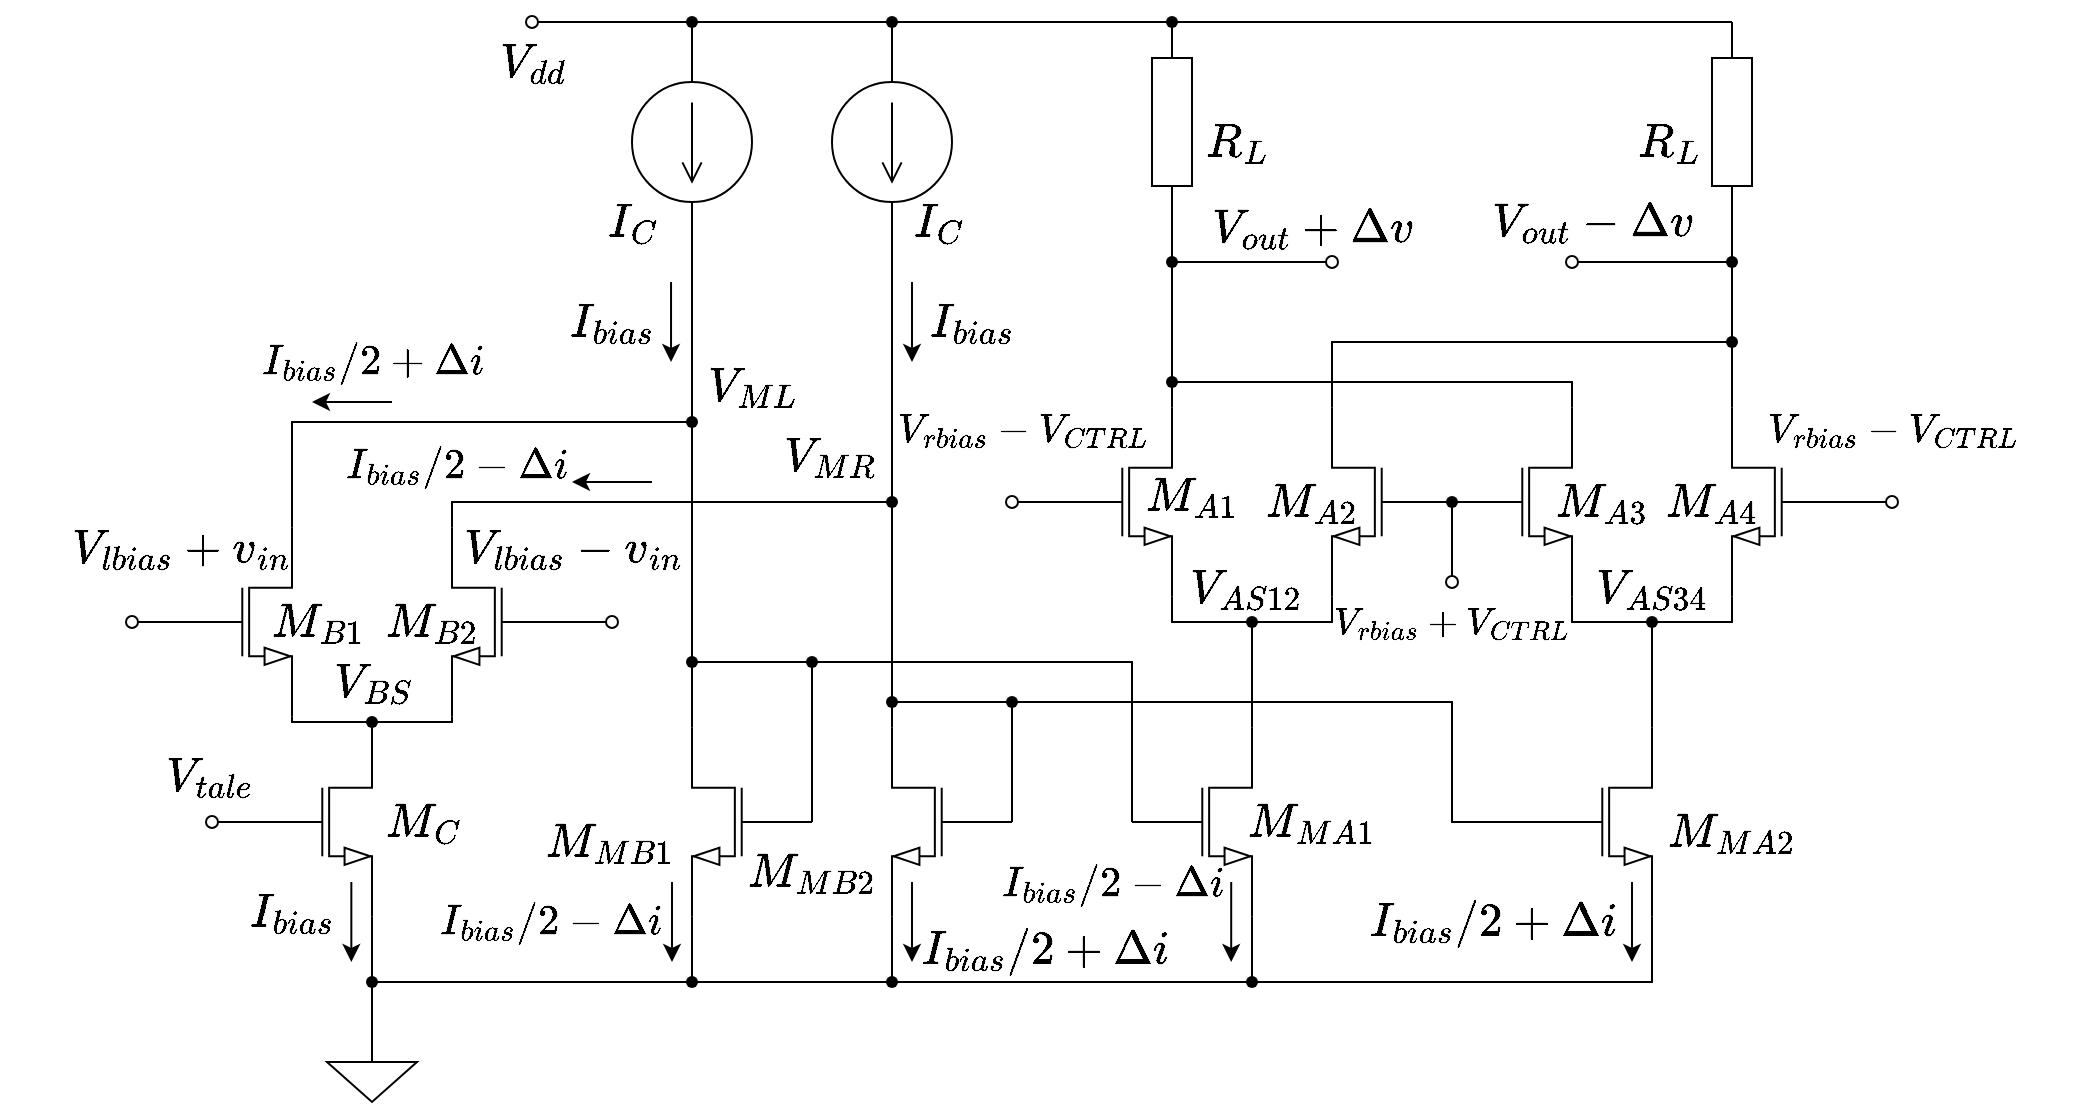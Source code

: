 <mxfile version="21.1.2" type="device">
  <diagram name="ページ1" id="mVm98HoABzWzxBuXfpn-">
    <mxGraphModel dx="1300" dy="276" grid="1" gridSize="10" guides="1" tooltips="1" connect="1" arrows="1" fold="1" page="1" pageScale="1" pageWidth="827" pageHeight="1169" math="1" shadow="0">
      <root>
        <mxCell id="0" />
        <mxCell id="1" parent="0" />
        <mxCell id="CXuXiEM2NnwDOHn-P2QW-20" style="edgeStyle=orthogonalEdgeStyle;shape=connector;rounded=0;orthogonalLoop=1;jettySize=auto;html=1;exitX=0;exitY=0.5;exitDx=0;exitDy=0;exitPerimeter=0;entryX=0.498;entryY=0.641;entryDx=0;entryDy=0;entryPerimeter=0;labelBackgroundColor=default;strokeColor=default;fontFamily=Helvetica;fontSize=11;fontColor=default;endArrow=none;endFill=0;" parent="1" source="CXuXiEM2NnwDOHn-P2QW-1" target="CXuXiEM2NnwDOHn-P2QW-17" edge="1">
          <mxGeometry relative="1" as="geometry" />
        </mxCell>
        <mxCell id="CXuXiEM2NnwDOHn-P2QW-111" style="edgeStyle=orthogonalEdgeStyle;shape=connector;rounded=0;orthogonalLoop=1;jettySize=auto;html=1;exitX=1;exitY=0.5;exitDx=0;exitDy=0;exitPerimeter=0;entryX=0.47;entryY=0.04;entryDx=0;entryDy=0;entryPerimeter=0;labelBackgroundColor=default;strokeColor=default;fontFamily=Helvetica;fontSize=11;fontColor=default;endArrow=none;endFill=0;" parent="1" source="CXuXiEM2NnwDOHn-P2QW-1" target="CXuXiEM2NnwDOHn-P2QW-30" edge="1">
          <mxGeometry relative="1" as="geometry" />
        </mxCell>
        <mxCell id="CXuXiEM2NnwDOHn-P2QW-1" value="" style="pointerEvents=1;verticalLabelPosition=bottom;shadow=0;dashed=0;align=center;html=1;verticalAlign=top;shape=mxgraph.electrical.signal_sources.source;aspect=fixed;points=[[0.5,0,0],[1,0.5,0],[0.5,1,0],[0,0.5,0]];elSignalType=dc1;direction=south;" parent="1" vertex="1">
          <mxGeometry x="290" y="190" width="60" height="60" as="geometry" />
        </mxCell>
        <mxCell id="CXuXiEM2NnwDOHn-P2QW-12" style="edgeStyle=orthogonalEdgeStyle;shape=connector;rounded=0;orthogonalLoop=1;jettySize=auto;html=1;exitX=1;exitY=1;exitDx=0;exitDy=0;exitPerimeter=0;entryX=0.5;entryY=0.357;entryDx=0;entryDy=0;entryPerimeter=0;labelBackgroundColor=default;strokeColor=default;fontFamily=Helvetica;fontSize=11;fontColor=default;endArrow=none;endFill=0;" parent="1" source="CXuXiEM2NnwDOHn-P2QW-2" target="CXuXiEM2NnwDOHn-P2QW-7" edge="1">
          <mxGeometry relative="1" as="geometry">
            <Array as="points">
              <mxPoint x="120" y="510" />
            </Array>
          </mxGeometry>
        </mxCell>
        <mxCell id="CXuXiEM2NnwDOHn-P2QW-36" style="edgeStyle=orthogonalEdgeStyle;shape=connector;rounded=0;orthogonalLoop=1;jettySize=auto;html=1;exitX=1;exitY=0;exitDx=0;exitDy=0;exitPerimeter=0;entryX=0.367;entryY=0.483;entryDx=0;entryDy=0;entryPerimeter=0;labelBackgroundColor=default;strokeColor=default;fontFamily=Helvetica;fontSize=11;fontColor=default;endArrow=none;endFill=0;" parent="1" source="CXuXiEM2NnwDOHn-P2QW-2" target="CXuXiEM2NnwDOHn-P2QW-30" edge="1">
          <mxGeometry relative="1" as="geometry">
            <Array as="points">
              <mxPoint x="120" y="360" />
            </Array>
          </mxGeometry>
        </mxCell>
        <mxCell id="CXuXiEM2NnwDOHn-P2QW-96" style="edgeStyle=orthogonalEdgeStyle;shape=connector;rounded=0;orthogonalLoop=1;jettySize=auto;html=1;exitX=0;exitY=0.5;exitDx=0;exitDy=0;exitPerimeter=0;entryX=1;entryY=0.5;entryDx=0;entryDy=0;labelBackgroundColor=default;strokeColor=default;fontFamily=Helvetica;fontSize=11;fontColor=default;endArrow=none;endFill=0;" parent="1" source="CXuXiEM2NnwDOHn-P2QW-2" target="CXuXiEM2NnwDOHn-P2QW-95" edge="1">
          <mxGeometry relative="1" as="geometry" />
        </mxCell>
        <mxCell id="CXuXiEM2NnwDOHn-P2QW-2" value="" style="verticalLabelPosition=bottom;shadow=0;dashed=0;align=center;html=1;verticalAlign=top;shape=mxgraph.electrical.transistors.nmos;pointerEvents=1;" parent="1" vertex="1">
          <mxGeometry x="60" y="410" width="60" height="100" as="geometry" />
        </mxCell>
        <mxCell id="CXuXiEM2NnwDOHn-P2QW-67" style="edgeStyle=orthogonalEdgeStyle;shape=connector;rounded=0;orthogonalLoop=1;jettySize=auto;html=1;exitX=0;exitY=0.5;exitDx=0;exitDy=0;exitPerimeter=0;labelBackgroundColor=default;strokeColor=default;fontFamily=Helvetica;fontSize=11;fontColor=default;endArrow=none;endFill=0;" parent="1" source="CXuXiEM2NnwDOHn-P2QW-3" target="CXuXiEM2NnwDOHn-P2QW-65" edge="1">
          <mxGeometry relative="1" as="geometry" />
        </mxCell>
        <mxCell id="CXuXiEM2NnwDOHn-P2QW-3" value="" style="pointerEvents=1;verticalLabelPosition=bottom;shadow=0;dashed=0;align=center;html=1;verticalAlign=top;shape=mxgraph.electrical.resistors.resistor_1;direction=south;" parent="1" vertex="1">
          <mxGeometry x="550" y="160" width="20" height="100" as="geometry" />
        </mxCell>
        <mxCell id="CXuXiEM2NnwDOHn-P2QW-10" style="edgeStyle=orthogonalEdgeStyle;shape=connector;rounded=0;orthogonalLoop=1;jettySize=auto;html=1;exitX=1;exitY=1;exitDx=0;exitDy=0;exitPerimeter=0;entryX=0.617;entryY=0.583;entryDx=0;entryDy=0;entryPerimeter=0;labelBackgroundColor=default;strokeColor=default;fontFamily=Helvetica;fontSize=11;fontColor=default;endArrow=none;endFill=0;" parent="1" source="CXuXiEM2NnwDOHn-P2QW-4" target="CXuXiEM2NnwDOHn-P2QW-7" edge="1">
          <mxGeometry relative="1" as="geometry">
            <Array as="points">
              <mxPoint x="200" y="510" />
            </Array>
          </mxGeometry>
        </mxCell>
        <mxCell id="CXuXiEM2NnwDOHn-P2QW-35" style="edgeStyle=orthogonalEdgeStyle;shape=connector;rounded=0;orthogonalLoop=1;jettySize=auto;html=1;exitX=1;exitY=0;exitDx=0;exitDy=0;exitPerimeter=0;labelBackgroundColor=default;strokeColor=default;fontFamily=Helvetica;fontSize=11;fontColor=default;endArrow=none;endFill=0;" parent="1" source="CXuXiEM2NnwDOHn-P2QW-4" target="CXuXiEM2NnwDOHn-P2QW-29" edge="1">
          <mxGeometry relative="1" as="geometry">
            <Array as="points">
              <mxPoint x="200" y="400" />
            </Array>
          </mxGeometry>
        </mxCell>
        <mxCell id="CXuXiEM2NnwDOHn-P2QW-98" style="edgeStyle=orthogonalEdgeStyle;shape=connector;rounded=0;orthogonalLoop=1;jettySize=auto;html=1;exitX=0;exitY=0.5;exitDx=0;exitDy=0;exitPerimeter=0;entryX=0;entryY=0.5;entryDx=0;entryDy=0;labelBackgroundColor=default;strokeColor=default;fontFamily=Helvetica;fontSize=11;fontColor=default;endArrow=none;endFill=0;" parent="1" source="CXuXiEM2NnwDOHn-P2QW-4" target="CXuXiEM2NnwDOHn-P2QW-97" edge="1">
          <mxGeometry relative="1" as="geometry" />
        </mxCell>
        <mxCell id="CXuXiEM2NnwDOHn-P2QW-4" value="" style="verticalLabelPosition=bottom;shadow=0;dashed=0;align=center;html=1;verticalAlign=top;shape=mxgraph.electrical.transistors.nmos;pointerEvents=1;flipH=1;" parent="1" vertex="1">
          <mxGeometry x="200" y="410" width="60" height="100" as="geometry" />
        </mxCell>
        <mxCell id="CXuXiEM2NnwDOHn-P2QW-9" style="edgeStyle=orthogonalEdgeStyle;shape=connector;rounded=0;orthogonalLoop=1;jettySize=auto;html=1;exitX=1;exitY=0;exitDx=0;exitDy=0;exitPerimeter=0;labelBackgroundColor=default;strokeColor=default;fontFamily=Helvetica;fontSize=11;fontColor=default;endArrow=none;endFill=0;" parent="1" source="CXuXiEM2NnwDOHn-P2QW-5" target="CXuXiEM2NnwDOHn-P2QW-7" edge="1">
          <mxGeometry relative="1" as="geometry" />
        </mxCell>
        <mxCell id="CXuXiEM2NnwDOHn-P2QW-93" style="edgeStyle=orthogonalEdgeStyle;shape=connector;rounded=0;orthogonalLoop=1;jettySize=auto;html=1;exitX=1;exitY=1;exitDx=0;exitDy=0;exitPerimeter=0;entryX=0.517;entryY=0.398;entryDx=0;entryDy=0;entryPerimeter=0;labelBackgroundColor=default;strokeColor=default;fontFamily=Helvetica;fontSize=11;fontColor=default;endArrow=none;endFill=0;" parent="1" source="CXuXiEM2NnwDOHn-P2QW-5" target="CXuXiEM2NnwDOHn-P2QW-81" edge="1">
          <mxGeometry relative="1" as="geometry" />
        </mxCell>
        <mxCell id="CXuXiEM2NnwDOHn-P2QW-100" style="edgeStyle=orthogonalEdgeStyle;shape=connector;rounded=0;orthogonalLoop=1;jettySize=auto;html=1;exitX=0;exitY=0.5;exitDx=0;exitDy=0;exitPerimeter=0;entryX=1;entryY=0.5;entryDx=0;entryDy=0;labelBackgroundColor=default;strokeColor=default;fontFamily=Helvetica;fontSize=11;fontColor=default;endArrow=none;endFill=0;" parent="1" source="CXuXiEM2NnwDOHn-P2QW-5" target="CXuXiEM2NnwDOHn-P2QW-99" edge="1">
          <mxGeometry relative="1" as="geometry" />
        </mxCell>
        <mxCell id="CXuXiEM2NnwDOHn-P2QW-5" value="" style="verticalLabelPosition=bottom;shadow=0;dashed=0;align=center;html=1;verticalAlign=top;shape=mxgraph.electrical.transistors.nmos;pointerEvents=1;" parent="1" vertex="1">
          <mxGeometry x="100" y="510" width="60" height="100" as="geometry" />
        </mxCell>
        <mxCell id="CXuXiEM2NnwDOHn-P2QW-7" value="" style="shape=waypoint;sketch=0;fillStyle=solid;size=6;pointerEvents=1;points=[];fillColor=none;resizable=0;rotatable=0;perimeter=centerPerimeter;snapToPoint=1;fontFamily=Helvetica;fontSize=11;fontColor=default;" parent="1" vertex="1">
          <mxGeometry x="150" y="500" width="20" height="20" as="geometry" />
        </mxCell>
        <mxCell id="CXuXiEM2NnwDOHn-P2QW-25" style="edgeStyle=orthogonalEdgeStyle;shape=connector;rounded=0;orthogonalLoop=1;jettySize=auto;html=1;exitX=1;exitY=0;exitDx=0;exitDy=0;exitPerimeter=0;entryX=0.572;entryY=0.633;entryDx=0;entryDy=0;entryPerimeter=0;labelBackgroundColor=default;strokeColor=default;fontFamily=Helvetica;fontSize=11;fontColor=default;endArrow=none;endFill=0;" parent="1" source="CXuXiEM2NnwDOHn-P2QW-13" target="CXuXiEM2NnwDOHn-P2QW-22" edge="1">
          <mxGeometry relative="1" as="geometry" />
        </mxCell>
        <mxCell id="CXuXiEM2NnwDOHn-P2QW-48" style="edgeStyle=orthogonalEdgeStyle;shape=connector;rounded=0;orthogonalLoop=1;jettySize=auto;html=1;exitX=0;exitY=0.5;exitDx=0;exitDy=0;exitPerimeter=0;entryX=0.517;entryY=0.638;entryDx=0;entryDy=0;entryPerimeter=0;labelBackgroundColor=default;strokeColor=default;fontFamily=Helvetica;fontSize=11;fontColor=default;endArrow=none;endFill=0;" parent="1" source="CXuXiEM2NnwDOHn-P2QW-13" target="CXuXiEM2NnwDOHn-P2QW-47" edge="1">
          <mxGeometry relative="1" as="geometry">
            <Array as="points">
              <mxPoint x="380" y="530" />
              <mxPoint x="380" y="530" />
            </Array>
          </mxGeometry>
        </mxCell>
        <mxCell id="CXuXiEM2NnwDOHn-P2QW-91" style="edgeStyle=orthogonalEdgeStyle;shape=connector;rounded=0;orthogonalLoop=1;jettySize=auto;html=1;exitX=1;exitY=1;exitDx=0;exitDy=0;exitPerimeter=0;labelBackgroundColor=default;strokeColor=default;fontFamily=Helvetica;fontSize=11;fontColor=default;endArrow=none;endFill=0;" parent="1" source="CXuXiEM2NnwDOHn-P2QW-13" target="CXuXiEM2NnwDOHn-P2QW-82" edge="1">
          <mxGeometry relative="1" as="geometry" />
        </mxCell>
        <mxCell id="CXuXiEM2NnwDOHn-P2QW-13" value="" style="verticalLabelPosition=bottom;shadow=0;dashed=0;align=center;html=1;verticalAlign=top;shape=mxgraph.electrical.transistors.nmos;pointerEvents=1;flipH=1;" parent="1" vertex="1">
          <mxGeometry x="320" y="510" width="60" height="100" as="geometry" />
        </mxCell>
        <mxCell id="CXuXiEM2NnwDOHn-P2QW-28" style="edgeStyle=orthogonalEdgeStyle;shape=connector;rounded=0;orthogonalLoop=1;jettySize=auto;html=1;exitX=1;exitY=0;exitDx=0;exitDy=0;exitPerimeter=0;labelBackgroundColor=default;strokeColor=default;fontFamily=Helvetica;fontSize=11;fontColor=default;endArrow=none;endFill=0;" parent="1" source="CXuXiEM2NnwDOHn-P2QW-14" target="CXuXiEM2NnwDOHn-P2QW-23" edge="1">
          <mxGeometry relative="1" as="geometry" />
        </mxCell>
        <mxCell id="CXuXiEM2NnwDOHn-P2QW-89" style="edgeStyle=orthogonalEdgeStyle;shape=connector;rounded=0;orthogonalLoop=1;jettySize=auto;html=1;exitX=1;exitY=1;exitDx=0;exitDy=0;exitPerimeter=0;entryX=0.471;entryY=0.352;entryDx=0;entryDy=0;entryPerimeter=0;labelBackgroundColor=default;strokeColor=default;fontFamily=Helvetica;fontSize=11;fontColor=default;endArrow=none;endFill=0;" parent="1" source="CXuXiEM2NnwDOHn-P2QW-14" target="CXuXiEM2NnwDOHn-P2QW-83" edge="1">
          <mxGeometry relative="1" as="geometry" />
        </mxCell>
        <mxCell id="CXuXiEM2NnwDOHn-P2QW-115" style="edgeStyle=orthogonalEdgeStyle;shape=connector;rounded=0;orthogonalLoop=1;jettySize=auto;html=1;exitX=0;exitY=0.5;exitDx=0;exitDy=0;exitPerimeter=0;entryX=0.59;entryY=0.98;entryDx=0;entryDy=0;entryPerimeter=0;labelBackgroundColor=default;strokeColor=default;fontFamily=Helvetica;fontSize=11;fontColor=default;endArrow=none;endFill=0;" parent="1" source="CXuXiEM2NnwDOHn-P2QW-14" target="CXuXiEM2NnwDOHn-P2QW-114" edge="1">
          <mxGeometry relative="1" as="geometry">
            <Array as="points">
              <mxPoint x="480" y="530" />
              <mxPoint x="480" y="530" />
            </Array>
          </mxGeometry>
        </mxCell>
        <mxCell id="CXuXiEM2NnwDOHn-P2QW-14" value="" style="verticalLabelPosition=bottom;shadow=0;dashed=0;align=center;html=1;verticalAlign=top;shape=mxgraph.electrical.transistors.nmos;pointerEvents=1;flipH=1;" parent="1" vertex="1">
          <mxGeometry x="420" y="510" width="60" height="100" as="geometry" />
        </mxCell>
        <mxCell id="CXuXiEM2NnwDOHn-P2QW-21" style="edgeStyle=orthogonalEdgeStyle;shape=connector;rounded=0;orthogonalLoop=1;jettySize=auto;html=1;exitX=0;exitY=0.5;exitDx=0;exitDy=0;exitPerimeter=0;entryX=0.489;entryY=0.633;entryDx=0;entryDy=0;entryPerimeter=0;labelBackgroundColor=default;strokeColor=default;fontFamily=Helvetica;fontSize=11;fontColor=default;endArrow=none;endFill=0;" parent="1" source="CXuXiEM2NnwDOHn-P2QW-15" target="CXuXiEM2NnwDOHn-P2QW-18" edge="1">
          <mxGeometry relative="1" as="geometry" />
        </mxCell>
        <mxCell id="CXuXiEM2NnwDOHn-P2QW-112" style="edgeStyle=orthogonalEdgeStyle;shape=connector;rounded=0;orthogonalLoop=1;jettySize=auto;html=1;exitX=1;exitY=0.5;exitDx=0;exitDy=0;exitPerimeter=0;entryX=0.39;entryY=0.02;entryDx=0;entryDy=0;entryPerimeter=0;labelBackgroundColor=default;strokeColor=default;fontFamily=Helvetica;fontSize=11;fontColor=default;endArrow=none;endFill=0;" parent="1" source="CXuXiEM2NnwDOHn-P2QW-15" target="CXuXiEM2NnwDOHn-P2QW-29" edge="1">
          <mxGeometry relative="1" as="geometry" />
        </mxCell>
        <mxCell id="CXuXiEM2NnwDOHn-P2QW-15" value="" style="pointerEvents=1;verticalLabelPosition=bottom;shadow=0;dashed=0;align=center;html=1;verticalAlign=top;shape=mxgraph.electrical.signal_sources.source;aspect=fixed;points=[[0.5,0,0],[1,0.5,0],[0.5,1,0],[0,0.5,0]];elSignalType=dc1;direction=south;" parent="1" vertex="1">
          <mxGeometry x="390" y="190" width="60" height="60" as="geometry" />
        </mxCell>
        <mxCell id="CXuXiEM2NnwDOHn-P2QW-19" value="" style="group" parent="1" vertex="1" connectable="0">
          <mxGeometry x="240" y="150" width="280" height="20" as="geometry" />
        </mxCell>
        <mxCell id="CXuXiEM2NnwDOHn-P2QW-17" value="" style="shape=waypoint;sketch=0;fillStyle=solid;size=6;pointerEvents=1;points=[];fillColor=none;resizable=0;rotatable=0;perimeter=centerPerimeter;snapToPoint=1;fontFamily=Helvetica;fontSize=11;fontColor=default;" parent="CXuXiEM2NnwDOHn-P2QW-19" vertex="1">
          <mxGeometry x="70" width="20" height="20" as="geometry" />
        </mxCell>
        <mxCell id="CXuXiEM2NnwDOHn-P2QW-18" value="" style="shape=waypoint;sketch=0;fillStyle=solid;size=6;pointerEvents=1;points=[];fillColor=none;resizable=0;rotatable=0;perimeter=centerPerimeter;snapToPoint=1;fontFamily=Helvetica;fontSize=11;fontColor=default;" parent="CXuXiEM2NnwDOHn-P2QW-19" vertex="1">
          <mxGeometry x="170" width="20" height="20" as="geometry" />
        </mxCell>
        <mxCell id="CXuXiEM2NnwDOHn-P2QW-171" value="" style="verticalLabelPosition=bottom;shadow=0;dashed=0;align=center;html=1;verticalAlign=top;strokeWidth=1;shape=ellipse;perimeter=ellipsePerimeter;fontFamily=Helvetica;fontSize=11;fontColor=default;aspect=fixed;" parent="CXuXiEM2NnwDOHn-P2QW-19" vertex="1">
          <mxGeometry x="-3" y="7" width="6" height="6" as="geometry" />
        </mxCell>
        <mxCell id="CXuXiEM2NnwDOHn-P2QW-49" style="edgeStyle=orthogonalEdgeStyle;shape=connector;rounded=0;orthogonalLoop=1;jettySize=auto;html=1;entryX=0.345;entryY=0.501;entryDx=0;entryDy=0;entryPerimeter=0;labelBackgroundColor=default;strokeColor=default;fontFamily=Helvetica;fontSize=11;fontColor=default;endArrow=none;endFill=0;" parent="1" source="CXuXiEM2NnwDOHn-P2QW-22" target="CXuXiEM2NnwDOHn-P2QW-47" edge="1">
          <mxGeometry relative="1" as="geometry" />
        </mxCell>
        <mxCell id="CXuXiEM2NnwDOHn-P2QW-22" value="" style="shape=waypoint;sketch=0;fillStyle=solid;size=6;pointerEvents=1;points=[];fillColor=none;resizable=0;rotatable=0;perimeter=centerPerimeter;snapToPoint=1;fontFamily=Helvetica;fontSize=11;fontColor=default;" parent="1" vertex="1">
          <mxGeometry x="310" y="470" width="20" height="20" as="geometry" />
        </mxCell>
        <mxCell id="CXuXiEM2NnwDOHn-P2QW-116" style="edgeStyle=orthogonalEdgeStyle;shape=connector;rounded=0;orthogonalLoop=1;jettySize=auto;html=1;labelBackgroundColor=default;strokeColor=default;fontFamily=Helvetica;fontSize=11;fontColor=default;endArrow=none;endFill=0;" parent="1" source="CXuXiEM2NnwDOHn-P2QW-23" target="CXuXiEM2NnwDOHn-P2QW-114" edge="1">
          <mxGeometry relative="1" as="geometry" />
        </mxCell>
        <mxCell id="CXuXiEM2NnwDOHn-P2QW-23" value="" style="shape=waypoint;sketch=0;fillStyle=solid;size=6;pointerEvents=1;points=[];fillColor=none;resizable=0;rotatable=0;perimeter=centerPerimeter;snapToPoint=1;fontFamily=Helvetica;fontSize=11;fontColor=default;" parent="1" vertex="1">
          <mxGeometry x="410" y="490" width="20" height="20" as="geometry" />
        </mxCell>
        <mxCell id="CXuXiEM2NnwDOHn-P2QW-110" style="edgeStyle=orthogonalEdgeStyle;shape=connector;rounded=0;orthogonalLoop=1;jettySize=auto;html=1;entryX=0.5;entryY=0.5;entryDx=0;entryDy=0;entryPerimeter=0;labelBackgroundColor=default;strokeColor=default;fontFamily=Helvetica;fontSize=11;fontColor=default;endArrow=none;endFill=0;" parent="1" source="CXuXiEM2NnwDOHn-P2QW-29" target="CXuXiEM2NnwDOHn-P2QW-23" edge="1">
          <mxGeometry relative="1" as="geometry" />
        </mxCell>
        <mxCell id="CXuXiEM2NnwDOHn-P2QW-29" value="" style="shape=waypoint;sketch=0;fillStyle=solid;size=6;pointerEvents=1;points=[];fillColor=none;resizable=0;rotatable=0;perimeter=centerPerimeter;snapToPoint=1;fontFamily=Helvetica;fontSize=11;fontColor=default;" parent="1" vertex="1">
          <mxGeometry x="410" y="390" width="20" height="20" as="geometry" />
        </mxCell>
        <mxCell id="CXuXiEM2NnwDOHn-P2QW-109" style="edgeStyle=orthogonalEdgeStyle;shape=connector;rounded=0;orthogonalLoop=1;jettySize=auto;html=1;entryX=0.65;entryY=0.52;entryDx=0;entryDy=0;entryPerimeter=0;labelBackgroundColor=default;strokeColor=default;fontFamily=Helvetica;fontSize=11;fontColor=default;endArrow=none;endFill=0;" parent="1" source="CXuXiEM2NnwDOHn-P2QW-30" target="CXuXiEM2NnwDOHn-P2QW-22" edge="1">
          <mxGeometry relative="1" as="geometry" />
        </mxCell>
        <mxCell id="CXuXiEM2NnwDOHn-P2QW-30" value="" style="shape=waypoint;sketch=0;fillStyle=solid;size=6;pointerEvents=1;points=[];fillColor=none;resizable=0;rotatable=0;perimeter=centerPerimeter;snapToPoint=1;fontFamily=Helvetica;fontSize=11;fontColor=default;" parent="1" vertex="1">
          <mxGeometry x="310" y="350" width="20" height="20" as="geometry" />
        </mxCell>
        <mxCell id="CXuXiEM2NnwDOHn-P2QW-61" style="edgeStyle=orthogonalEdgeStyle;shape=connector;rounded=0;orthogonalLoop=1;jettySize=auto;html=1;exitX=1;exitY=0;exitDx=0;exitDy=0;exitPerimeter=0;labelBackgroundColor=default;strokeColor=default;fontFamily=Helvetica;fontSize=11;fontColor=default;endArrow=none;endFill=0;" parent="1" source="CXuXiEM2NnwDOHn-P2QW-38" target="CXuXiEM2NnwDOHn-P2QW-58" edge="1">
          <mxGeometry relative="1" as="geometry" />
        </mxCell>
        <mxCell id="CXuXiEM2NnwDOHn-P2QW-87" style="edgeStyle=orthogonalEdgeStyle;shape=connector;rounded=0;orthogonalLoop=1;jettySize=auto;html=1;exitX=1;exitY=1;exitDx=0;exitDy=0;exitPerimeter=0;entryX=0.425;entryY=0.398;entryDx=0;entryDy=0;entryPerimeter=0;labelBackgroundColor=default;strokeColor=default;fontFamily=Helvetica;fontSize=11;fontColor=default;endArrow=none;endFill=0;" parent="1" source="CXuXiEM2NnwDOHn-P2QW-38" target="CXuXiEM2NnwDOHn-P2QW-84" edge="1">
          <mxGeometry relative="1" as="geometry" />
        </mxCell>
        <mxCell id="CXuXiEM2NnwDOHn-P2QW-113" style="edgeStyle=orthogonalEdgeStyle;shape=connector;rounded=0;orthogonalLoop=1;jettySize=auto;html=1;exitX=0;exitY=0.5;exitDx=0;exitDy=0;exitPerimeter=0;entryX=1.01;entryY=0.42;entryDx=0;entryDy=0;entryPerimeter=0;labelBackgroundColor=default;strokeColor=default;fontFamily=Helvetica;fontSize=11;fontColor=default;endArrow=none;endFill=0;" parent="1" source="CXuXiEM2NnwDOHn-P2QW-38" target="CXuXiEM2NnwDOHn-P2QW-47" edge="1">
          <mxGeometry relative="1" as="geometry">
            <Array as="points">
              <mxPoint x="540" y="480" />
            </Array>
          </mxGeometry>
        </mxCell>
        <mxCell id="CXuXiEM2NnwDOHn-P2QW-38" value="" style="verticalLabelPosition=bottom;shadow=0;dashed=0;align=center;html=1;verticalAlign=top;shape=mxgraph.electrical.transistors.nmos;pointerEvents=1;" parent="1" vertex="1">
          <mxGeometry x="540" y="510" width="60" height="100" as="geometry" />
        </mxCell>
        <mxCell id="CXuXiEM2NnwDOHn-P2QW-62" style="edgeStyle=orthogonalEdgeStyle;shape=connector;rounded=0;orthogonalLoop=1;jettySize=auto;html=1;exitX=1;exitY=0;exitDx=0;exitDy=0;exitPerimeter=0;labelBackgroundColor=default;strokeColor=default;fontFamily=Helvetica;fontSize=11;fontColor=default;endArrow=none;endFill=0;" parent="1" source="CXuXiEM2NnwDOHn-P2QW-39" target="CXuXiEM2NnwDOHn-P2QW-57" edge="1">
          <mxGeometry relative="1" as="geometry" />
        </mxCell>
        <mxCell id="CXuXiEM2NnwDOHn-P2QW-85" style="edgeStyle=orthogonalEdgeStyle;shape=connector;rounded=0;orthogonalLoop=1;jettySize=auto;html=1;exitX=1;exitY=1;exitDx=0;exitDy=0;exitPerimeter=0;entryX=0.66;entryY=0.59;entryDx=0;entryDy=0;entryPerimeter=0;labelBackgroundColor=default;strokeColor=default;fontFamily=Helvetica;fontSize=11;fontColor=default;endArrow=none;endFill=0;" parent="1" source="CXuXiEM2NnwDOHn-P2QW-39" target="CXuXiEM2NnwDOHn-P2QW-84" edge="1">
          <mxGeometry relative="1" as="geometry">
            <Array as="points">
              <mxPoint x="800" y="640" />
            </Array>
          </mxGeometry>
        </mxCell>
        <mxCell id="CXuXiEM2NnwDOHn-P2QW-117" style="edgeStyle=orthogonalEdgeStyle;shape=connector;rounded=0;orthogonalLoop=1;jettySize=auto;html=1;exitX=0;exitY=0.5;exitDx=0;exitDy=0;exitPerimeter=0;labelBackgroundColor=default;strokeColor=default;fontFamily=Helvetica;fontSize=11;fontColor=default;endArrow=none;endFill=0;" parent="1" source="CXuXiEM2NnwDOHn-P2QW-39" target="CXuXiEM2NnwDOHn-P2QW-114" edge="1">
          <mxGeometry relative="1" as="geometry">
            <Array as="points">
              <mxPoint x="700" y="560" />
              <mxPoint x="700" y="500" />
            </Array>
          </mxGeometry>
        </mxCell>
        <mxCell id="CXuXiEM2NnwDOHn-P2QW-39" value="" style="verticalLabelPosition=bottom;shadow=0;dashed=0;align=center;html=1;verticalAlign=top;shape=mxgraph.electrical.transistors.nmos;pointerEvents=1;" parent="1" vertex="1">
          <mxGeometry x="740" y="510" width="60" height="100" as="geometry" />
        </mxCell>
        <mxCell id="CXuXiEM2NnwDOHn-P2QW-59" style="edgeStyle=orthogonalEdgeStyle;shape=connector;rounded=0;orthogonalLoop=1;jettySize=auto;html=1;exitX=1;exitY=1;exitDx=0;exitDy=0;exitPerimeter=0;labelBackgroundColor=default;strokeColor=default;fontFamily=Helvetica;fontSize=11;fontColor=default;endArrow=none;endFill=0;" parent="1" source="CXuXiEM2NnwDOHn-P2QW-40" target="CXuXiEM2NnwDOHn-P2QW-58" edge="1">
          <mxGeometry relative="1" as="geometry">
            <Array as="points">
              <mxPoint x="560" y="460" />
            </Array>
          </mxGeometry>
        </mxCell>
        <mxCell id="CXuXiEM2NnwDOHn-P2QW-71" style="edgeStyle=orthogonalEdgeStyle;shape=connector;rounded=0;orthogonalLoop=1;jettySize=auto;html=1;exitX=1;exitY=0;exitDx=0;exitDy=0;exitPerimeter=0;entryX=0.575;entryY=0.616;entryDx=0;entryDy=0;entryPerimeter=0;labelBackgroundColor=default;strokeColor=default;fontFamily=Helvetica;fontSize=11;fontColor=default;endArrow=none;endFill=0;" parent="1" source="CXuXiEM2NnwDOHn-P2QW-40" target="CXuXiEM2NnwDOHn-P2QW-70" edge="1">
          <mxGeometry relative="1" as="geometry" />
        </mxCell>
        <mxCell id="CXuXiEM2NnwDOHn-P2QW-107" style="edgeStyle=orthogonalEdgeStyle;shape=connector;rounded=0;orthogonalLoop=1;jettySize=auto;html=1;exitX=0;exitY=0.5;exitDx=0;exitDy=0;exitPerimeter=0;entryX=1;entryY=0.5;entryDx=0;entryDy=0;labelBackgroundColor=default;strokeColor=default;fontFamily=Helvetica;fontSize=11;fontColor=default;endArrow=none;endFill=0;" parent="1" source="CXuXiEM2NnwDOHn-P2QW-40" target="CXuXiEM2NnwDOHn-P2QW-101" edge="1">
          <mxGeometry relative="1" as="geometry" />
        </mxCell>
        <mxCell id="CXuXiEM2NnwDOHn-P2QW-40" value="" style="verticalLabelPosition=bottom;shadow=0;dashed=0;align=center;html=1;verticalAlign=top;shape=mxgraph.electrical.transistors.nmos;pointerEvents=1;" parent="1" vertex="1">
          <mxGeometry x="500" y="350" width="60" height="100" as="geometry" />
        </mxCell>
        <mxCell id="CXuXiEM2NnwDOHn-P2QW-56" style="edgeStyle=orthogonalEdgeStyle;shape=connector;rounded=0;orthogonalLoop=1;jettySize=auto;html=1;exitX=0;exitY=0.5;exitDx=0;exitDy=0;exitPerimeter=0;entryX=0.394;entryY=0.486;entryDx=0;entryDy=0;entryPerimeter=0;labelBackgroundColor=default;strokeColor=default;fontFamily=Helvetica;fontSize=11;fontColor=default;endArrow=none;endFill=0;" parent="1" source="CXuXiEM2NnwDOHn-P2QW-41" target="CXuXiEM2NnwDOHn-P2QW-54" edge="1">
          <mxGeometry relative="1" as="geometry" />
        </mxCell>
        <mxCell id="CXuXiEM2NnwDOHn-P2QW-60" style="edgeStyle=orthogonalEdgeStyle;shape=connector;rounded=0;orthogonalLoop=1;jettySize=auto;html=1;exitX=1;exitY=1;exitDx=0;exitDy=0;exitPerimeter=0;entryX=0.632;entryY=0.501;entryDx=0;entryDy=0;entryPerimeter=0;labelBackgroundColor=default;strokeColor=default;fontFamily=Helvetica;fontSize=11;fontColor=default;endArrow=none;endFill=0;" parent="1" source="CXuXiEM2NnwDOHn-P2QW-41" target="CXuXiEM2NnwDOHn-P2QW-58" edge="1">
          <mxGeometry relative="1" as="geometry">
            <Array as="points">
              <mxPoint x="640" y="460" />
            </Array>
          </mxGeometry>
        </mxCell>
        <mxCell id="CXuXiEM2NnwDOHn-P2QW-77" style="edgeStyle=orthogonalEdgeStyle;shape=connector;rounded=0;orthogonalLoop=1;jettySize=auto;html=1;exitX=1;exitY=0;exitDx=0;exitDy=0;exitPerimeter=0;entryX=0.011;entryY=0.363;entryDx=0;entryDy=0;entryPerimeter=0;labelBackgroundColor=default;strokeColor=default;fontFamily=Helvetica;fontSize=11;fontColor=default;endArrow=none;endFill=0;" parent="1" source="CXuXiEM2NnwDOHn-P2QW-41" target="CXuXiEM2NnwDOHn-P2QW-69" edge="1">
          <mxGeometry relative="1" as="geometry">
            <Array as="points">
              <mxPoint x="640" y="320" />
            </Array>
          </mxGeometry>
        </mxCell>
        <mxCell id="CXuXiEM2NnwDOHn-P2QW-41" value="" style="verticalLabelPosition=bottom;shadow=0;dashed=0;align=center;html=1;verticalAlign=top;shape=mxgraph.electrical.transistors.nmos;pointerEvents=1;flipH=1;" parent="1" vertex="1">
          <mxGeometry x="640" y="350" width="60" height="100" as="geometry" />
        </mxCell>
        <mxCell id="CXuXiEM2NnwDOHn-P2QW-47" value="" style="shape=waypoint;sketch=0;fillStyle=solid;size=6;pointerEvents=1;points=[];fillColor=none;resizable=0;rotatable=0;perimeter=centerPerimeter;snapToPoint=1;fontFamily=Helvetica;fontSize=11;fontColor=default;" parent="1" vertex="1">
          <mxGeometry x="370" y="470" width="20" height="20" as="geometry" />
        </mxCell>
        <mxCell id="CXuXiEM2NnwDOHn-P2QW-55" style="edgeStyle=orthogonalEdgeStyle;shape=connector;rounded=0;orthogonalLoop=1;jettySize=auto;html=1;exitX=0;exitY=0.5;exitDx=0;exitDy=0;exitPerimeter=0;labelBackgroundColor=default;strokeColor=default;fontFamily=Helvetica;fontSize=11;fontColor=default;endArrow=none;endFill=0;" parent="1" source="CXuXiEM2NnwDOHn-P2QW-52" target="CXuXiEM2NnwDOHn-P2QW-54" edge="1">
          <mxGeometry relative="1" as="geometry" />
        </mxCell>
        <mxCell id="CXuXiEM2NnwDOHn-P2QW-64" style="edgeStyle=orthogonalEdgeStyle;shape=connector;rounded=0;orthogonalLoop=1;jettySize=auto;html=1;exitX=1;exitY=1;exitDx=0;exitDy=0;exitPerimeter=0;entryX=0.475;entryY=0.05;entryDx=0;entryDy=0;entryPerimeter=0;labelBackgroundColor=default;strokeColor=default;fontFamily=Helvetica;fontSize=11;fontColor=default;endArrow=none;endFill=0;" parent="1" source="CXuXiEM2NnwDOHn-P2QW-52" target="CXuXiEM2NnwDOHn-P2QW-57" edge="1">
          <mxGeometry relative="1" as="geometry">
            <Array as="points">
              <mxPoint x="760" y="460" />
            </Array>
          </mxGeometry>
        </mxCell>
        <mxCell id="CXuXiEM2NnwDOHn-P2QW-74" style="edgeStyle=orthogonalEdgeStyle;shape=connector;rounded=0;orthogonalLoop=1;jettySize=auto;html=1;exitX=1;exitY=0;exitDx=0;exitDy=0;exitPerimeter=0;entryX=0.977;entryY=0.639;entryDx=0;entryDy=0;entryPerimeter=0;labelBackgroundColor=default;strokeColor=default;fontFamily=Helvetica;fontSize=11;fontColor=default;endArrow=none;endFill=0;" parent="1" source="CXuXiEM2NnwDOHn-P2QW-52" target="CXuXiEM2NnwDOHn-P2QW-70" edge="1">
          <mxGeometry relative="1" as="geometry">
            <Array as="points">
              <mxPoint x="760" y="340" />
            </Array>
          </mxGeometry>
        </mxCell>
        <mxCell id="CXuXiEM2NnwDOHn-P2QW-52" value="" style="verticalLabelPosition=bottom;shadow=0;dashed=0;align=center;html=1;verticalAlign=top;shape=mxgraph.electrical.transistors.nmos;pointerEvents=1;" parent="1" vertex="1">
          <mxGeometry x="700" y="350" width="60" height="100" as="geometry" />
        </mxCell>
        <mxCell id="CXuXiEM2NnwDOHn-P2QW-63" style="edgeStyle=orthogonalEdgeStyle;shape=connector;rounded=0;orthogonalLoop=1;jettySize=auto;html=1;exitX=1;exitY=1;exitDx=0;exitDy=0;exitPerimeter=0;entryX=0.767;entryY=0.078;entryDx=0;entryDy=0;entryPerimeter=0;labelBackgroundColor=default;strokeColor=default;fontFamily=Helvetica;fontSize=11;fontColor=default;endArrow=none;endFill=0;" parent="1" source="CXuXiEM2NnwDOHn-P2QW-53" target="CXuXiEM2NnwDOHn-P2QW-57" edge="1">
          <mxGeometry relative="1" as="geometry">
            <Array as="points">
              <mxPoint x="840" y="460" />
            </Array>
          </mxGeometry>
        </mxCell>
        <mxCell id="CXuXiEM2NnwDOHn-P2QW-75" style="edgeStyle=orthogonalEdgeStyle;shape=connector;rounded=0;orthogonalLoop=1;jettySize=auto;html=1;exitX=1;exitY=0;exitDx=0;exitDy=0;exitPerimeter=0;labelBackgroundColor=default;strokeColor=default;fontFamily=Helvetica;fontSize=11;fontColor=default;endArrow=none;endFill=0;" parent="1" source="CXuXiEM2NnwDOHn-P2QW-53" target="CXuXiEM2NnwDOHn-P2QW-69" edge="1">
          <mxGeometry relative="1" as="geometry" />
        </mxCell>
        <mxCell id="CXuXiEM2NnwDOHn-P2QW-104" style="edgeStyle=orthogonalEdgeStyle;shape=connector;rounded=0;orthogonalLoop=1;jettySize=auto;html=1;exitX=0;exitY=0.5;exitDx=0;exitDy=0;exitPerimeter=0;entryX=0;entryY=0.5;entryDx=0;entryDy=0;labelBackgroundColor=default;strokeColor=default;fontFamily=Helvetica;fontSize=11;fontColor=default;endArrow=none;endFill=0;" parent="1" source="CXuXiEM2NnwDOHn-P2QW-53" target="CXuXiEM2NnwDOHn-P2QW-103" edge="1">
          <mxGeometry relative="1" as="geometry" />
        </mxCell>
        <mxCell id="CXuXiEM2NnwDOHn-P2QW-53" value="" style="verticalLabelPosition=bottom;shadow=0;dashed=0;align=center;html=1;verticalAlign=top;shape=mxgraph.electrical.transistors.nmos;pointerEvents=1;flipH=1;" parent="1" vertex="1">
          <mxGeometry x="840" y="350" width="60" height="100" as="geometry" />
        </mxCell>
        <mxCell id="CXuXiEM2NnwDOHn-P2QW-54" value="" style="shape=waypoint;sketch=0;fillStyle=solid;size=6;pointerEvents=1;points=[];fillColor=none;resizable=0;rotatable=0;perimeter=centerPerimeter;snapToPoint=1;fontFamily=Helvetica;fontSize=11;fontColor=default;" parent="1" vertex="1">
          <mxGeometry x="690" y="390" width="20" height="20" as="geometry" />
        </mxCell>
        <mxCell id="CXuXiEM2NnwDOHn-P2QW-57" value="" style="shape=waypoint;sketch=0;fillStyle=solid;size=6;pointerEvents=1;points=[];fillColor=none;resizable=0;rotatable=0;perimeter=centerPerimeter;snapToPoint=1;fontFamily=Helvetica;fontSize=11;fontColor=default;" parent="1" vertex="1">
          <mxGeometry x="790" y="450" width="20" height="20" as="geometry" />
        </mxCell>
        <mxCell id="CXuXiEM2NnwDOHn-P2QW-58" value="" style="shape=waypoint;sketch=0;fillStyle=solid;size=6;pointerEvents=1;points=[];fillColor=none;resizable=0;rotatable=0;perimeter=centerPerimeter;snapToPoint=1;fontFamily=Helvetica;fontSize=11;fontColor=default;" parent="1" vertex="1">
          <mxGeometry x="590" y="450" width="20" height="20" as="geometry" />
        </mxCell>
        <mxCell id="CXuXiEM2NnwDOHn-P2QW-65" value="" style="shape=waypoint;sketch=0;fillStyle=solid;size=6;pointerEvents=1;points=[];fillColor=none;resizable=0;rotatable=0;perimeter=centerPerimeter;snapToPoint=1;fontFamily=Helvetica;fontSize=11;fontColor=default;" parent="1" vertex="1">
          <mxGeometry x="550" y="150" width="20" height="20" as="geometry" />
        </mxCell>
        <mxCell id="CXuXiEM2NnwDOHn-P2QW-68" style="edgeStyle=orthogonalEdgeStyle;shape=connector;rounded=0;orthogonalLoop=1;jettySize=auto;html=1;exitX=0;exitY=0.5;exitDx=0;exitDy=0;exitPerimeter=0;labelBackgroundColor=default;strokeColor=default;fontFamily=Helvetica;fontSize=11;fontColor=default;endArrow=none;endFill=0;" parent="1" source="CXuXiEM2NnwDOHn-P2QW-66" target="CXuXiEM2NnwDOHn-P2QW-65" edge="1">
          <mxGeometry relative="1" as="geometry">
            <Array as="points">
              <mxPoint x="840" y="160" />
            </Array>
          </mxGeometry>
        </mxCell>
        <mxCell id="CXuXiEM2NnwDOHn-P2QW-122" style="edgeStyle=orthogonalEdgeStyle;shape=connector;rounded=0;orthogonalLoop=1;jettySize=auto;html=1;exitX=1;exitY=0.5;exitDx=0;exitDy=0;exitPerimeter=0;entryX=0.476;entryY=-0.034;entryDx=0;entryDy=0;entryPerimeter=0;labelBackgroundColor=default;strokeColor=default;fontFamily=Helvetica;fontSize=11;fontColor=default;endArrow=none;endFill=0;" parent="1" source="CXuXiEM2NnwDOHn-P2QW-66" target="CXuXiEM2NnwDOHn-P2QW-119" edge="1">
          <mxGeometry relative="1" as="geometry" />
        </mxCell>
        <mxCell id="CXuXiEM2NnwDOHn-P2QW-66" value="" style="pointerEvents=1;verticalLabelPosition=bottom;shadow=0;dashed=0;align=center;html=1;verticalAlign=top;shape=mxgraph.electrical.resistors.resistor_1;direction=south;" parent="1" vertex="1">
          <mxGeometry x="830" y="160" width="20" height="100" as="geometry" />
        </mxCell>
        <mxCell id="CXuXiEM2NnwDOHn-P2QW-69" value="" style="shape=waypoint;sketch=0;fillStyle=solid;size=6;pointerEvents=1;points=[];fillColor=none;resizable=0;rotatable=0;perimeter=centerPerimeter;snapToPoint=1;fontFamily=Helvetica;fontSize=11;fontColor=default;" parent="1" vertex="1">
          <mxGeometry x="830" y="310" width="20" height="20" as="geometry" />
        </mxCell>
        <mxCell id="CXuXiEM2NnwDOHn-P2QW-70" value="" style="shape=waypoint;sketch=0;fillStyle=solid;size=6;pointerEvents=1;points=[];fillColor=none;resizable=0;rotatable=0;perimeter=centerPerimeter;snapToPoint=1;fontFamily=Helvetica;fontSize=11;fontColor=default;" parent="1" vertex="1">
          <mxGeometry x="550" y="330" width="20" height="20" as="geometry" />
        </mxCell>
        <mxCell id="CXuXiEM2NnwDOHn-P2QW-94" style="edgeStyle=orthogonalEdgeStyle;shape=connector;rounded=0;orthogonalLoop=1;jettySize=auto;html=1;exitX=0.5;exitY=0;exitDx=0;exitDy=0;exitPerimeter=0;labelBackgroundColor=default;strokeColor=default;fontFamily=Helvetica;fontSize=11;fontColor=default;endArrow=none;endFill=0;" parent="1" source="CXuXiEM2NnwDOHn-P2QW-78" target="CXuXiEM2NnwDOHn-P2QW-81" edge="1">
          <mxGeometry relative="1" as="geometry" />
        </mxCell>
        <mxCell id="CXuXiEM2NnwDOHn-P2QW-78" value="" style="pointerEvents=1;verticalLabelPosition=bottom;shadow=0;dashed=0;align=center;html=1;verticalAlign=top;shape=mxgraph.electrical.signal_sources.signal_ground;fontFamily=Helvetica;fontSize=11;fontColor=default;" parent="1" vertex="1">
          <mxGeometry x="137.5" y="670" width="45" height="30" as="geometry" />
        </mxCell>
        <mxCell id="CXuXiEM2NnwDOHn-P2QW-81" value="" style="shape=waypoint;sketch=0;fillStyle=solid;size=6;pointerEvents=1;points=[];fillColor=none;resizable=0;rotatable=0;perimeter=centerPerimeter;snapToPoint=1;fontFamily=Helvetica;fontSize=11;fontColor=default;" parent="1" vertex="1">
          <mxGeometry x="150" y="630" width="20" height="20" as="geometry" />
        </mxCell>
        <mxCell id="CXuXiEM2NnwDOHn-P2QW-92" style="edgeStyle=orthogonalEdgeStyle;shape=connector;rounded=0;orthogonalLoop=1;jettySize=auto;html=1;entryX=0.644;entryY=0.49;entryDx=0;entryDy=0;entryPerimeter=0;labelBackgroundColor=default;strokeColor=default;fontFamily=Helvetica;fontSize=11;fontColor=default;endArrow=none;endFill=0;" parent="1" source="CXuXiEM2NnwDOHn-P2QW-82" target="CXuXiEM2NnwDOHn-P2QW-81" edge="1">
          <mxGeometry relative="1" as="geometry" />
        </mxCell>
        <mxCell id="CXuXiEM2NnwDOHn-P2QW-82" value="" style="shape=waypoint;sketch=0;fillStyle=solid;size=6;pointerEvents=1;points=[];fillColor=none;resizable=0;rotatable=0;perimeter=centerPerimeter;snapToPoint=1;fontFamily=Helvetica;fontSize=11;fontColor=default;" parent="1" vertex="1">
          <mxGeometry x="310" y="630" width="20" height="20" as="geometry" />
        </mxCell>
        <mxCell id="CXuXiEM2NnwDOHn-P2QW-90" style="edgeStyle=orthogonalEdgeStyle;shape=connector;rounded=0;orthogonalLoop=1;jettySize=auto;html=1;labelBackgroundColor=default;strokeColor=default;fontFamily=Helvetica;fontSize=11;fontColor=default;endArrow=none;endFill=0;" parent="1" source="CXuXiEM2NnwDOHn-P2QW-83" target="CXuXiEM2NnwDOHn-P2QW-82" edge="1">
          <mxGeometry relative="1" as="geometry" />
        </mxCell>
        <mxCell id="CXuXiEM2NnwDOHn-P2QW-83" value="" style="shape=waypoint;sketch=0;fillStyle=solid;size=6;pointerEvents=1;points=[];fillColor=none;resizable=0;rotatable=0;perimeter=centerPerimeter;snapToPoint=1;fontFamily=Helvetica;fontSize=11;fontColor=default;" parent="1" vertex="1">
          <mxGeometry x="410" y="630" width="20" height="20" as="geometry" />
        </mxCell>
        <mxCell id="CXuXiEM2NnwDOHn-P2QW-88" style="edgeStyle=orthogonalEdgeStyle;shape=connector;rounded=0;orthogonalLoop=1;jettySize=auto;html=1;entryX=0.667;entryY=0.501;entryDx=0;entryDy=0;entryPerimeter=0;labelBackgroundColor=default;strokeColor=default;fontFamily=Helvetica;fontSize=11;fontColor=default;endArrow=none;endFill=0;" parent="1" source="CXuXiEM2NnwDOHn-P2QW-84" target="CXuXiEM2NnwDOHn-P2QW-83" edge="1">
          <mxGeometry relative="1" as="geometry" />
        </mxCell>
        <mxCell id="CXuXiEM2NnwDOHn-P2QW-84" value="" style="shape=waypoint;sketch=0;fillStyle=solid;size=6;pointerEvents=1;points=[];fillColor=none;resizable=0;rotatable=0;perimeter=centerPerimeter;snapToPoint=1;fontFamily=Helvetica;fontSize=11;fontColor=default;" parent="1" vertex="1">
          <mxGeometry x="590" y="630" width="20" height="20" as="geometry" />
        </mxCell>
        <mxCell id="CXuXiEM2NnwDOHn-P2QW-95" value="" style="verticalLabelPosition=bottom;shadow=0;dashed=0;align=center;html=1;verticalAlign=top;strokeWidth=1;shape=ellipse;perimeter=ellipsePerimeter;fontFamily=Helvetica;fontSize=11;fontColor=default;aspect=fixed;" parent="1" vertex="1">
          <mxGeometry x="37" y="457" width="6" height="6" as="geometry" />
        </mxCell>
        <mxCell id="CXuXiEM2NnwDOHn-P2QW-97" value="" style="verticalLabelPosition=bottom;shadow=0;dashed=0;align=center;html=1;verticalAlign=top;strokeWidth=1;shape=ellipse;perimeter=ellipsePerimeter;fontFamily=Helvetica;fontSize=11;fontColor=default;aspect=fixed;" parent="1" vertex="1">
          <mxGeometry x="277" y="457" width="6" height="6" as="geometry" />
        </mxCell>
        <mxCell id="CXuXiEM2NnwDOHn-P2QW-99" value="" style="verticalLabelPosition=bottom;shadow=0;dashed=0;align=center;html=1;verticalAlign=top;strokeWidth=1;shape=ellipse;perimeter=ellipsePerimeter;fontFamily=Helvetica;fontSize=11;fontColor=default;aspect=fixed;" parent="1" vertex="1">
          <mxGeometry x="77" y="557" width="6" height="6" as="geometry" />
        </mxCell>
        <mxCell id="CXuXiEM2NnwDOHn-P2QW-101" value="" style="verticalLabelPosition=bottom;shadow=0;dashed=0;align=center;html=1;verticalAlign=top;strokeWidth=1;shape=ellipse;perimeter=ellipsePerimeter;fontFamily=Helvetica;fontSize=11;fontColor=default;aspect=fixed;" parent="1" vertex="1">
          <mxGeometry x="477" y="397" width="6" height="6" as="geometry" />
        </mxCell>
        <mxCell id="CXuXiEM2NnwDOHn-P2QW-105" style="edgeStyle=orthogonalEdgeStyle;shape=connector;rounded=0;orthogonalLoop=1;jettySize=auto;html=1;exitX=0.5;exitY=0;exitDx=0;exitDy=0;entryX=0.028;entryY=0.702;entryDx=0;entryDy=0;entryPerimeter=0;labelBackgroundColor=default;strokeColor=default;fontFamily=Helvetica;fontSize=11;fontColor=default;endArrow=none;endFill=0;" parent="1" source="CXuXiEM2NnwDOHn-P2QW-102" target="CXuXiEM2NnwDOHn-P2QW-54" edge="1">
          <mxGeometry relative="1" as="geometry" />
        </mxCell>
        <mxCell id="CXuXiEM2NnwDOHn-P2QW-102" value="" style="verticalLabelPosition=bottom;shadow=0;dashed=0;align=center;html=1;verticalAlign=top;strokeWidth=1;shape=ellipse;perimeter=ellipsePerimeter;fontFamily=Helvetica;fontSize=11;fontColor=default;aspect=fixed;" parent="1" vertex="1">
          <mxGeometry x="697" y="437" width="6" height="6" as="geometry" />
        </mxCell>
        <mxCell id="CXuXiEM2NnwDOHn-P2QW-103" value="" style="verticalLabelPosition=bottom;shadow=0;dashed=0;align=center;html=1;verticalAlign=top;strokeWidth=1;shape=ellipse;perimeter=ellipsePerimeter;fontFamily=Helvetica;fontSize=11;fontColor=default;aspect=fixed;" parent="1" vertex="1">
          <mxGeometry x="917" y="397" width="6" height="6" as="geometry" />
        </mxCell>
        <mxCell id="CXuXiEM2NnwDOHn-P2QW-108" value="&lt;font style=&quot;font-size: 20px;&quot;&gt;`V_{lbias}+v_{i n}`&lt;/font&gt;" style="text;html=1;align=center;verticalAlign=middle;resizable=0;points=[];autosize=1;strokeColor=none;fillColor=none;fontSize=20;fontFamily=Helvetica;fontColor=default;" parent="1" vertex="1">
          <mxGeometry x="-26" y="403" width="180" height="40" as="geometry" />
        </mxCell>
        <mxCell id="CXuXiEM2NnwDOHn-P2QW-114" value="" style="shape=waypoint;sketch=0;fillStyle=solid;size=6;pointerEvents=1;points=[];fillColor=none;resizable=0;rotatable=0;perimeter=centerPerimeter;snapToPoint=1;fontFamily=Helvetica;fontSize=11;fontColor=default;" parent="1" vertex="1">
          <mxGeometry x="470" y="490" width="20" height="20" as="geometry" />
        </mxCell>
        <mxCell id="CXuXiEM2NnwDOHn-P2QW-120" style="edgeStyle=orthogonalEdgeStyle;shape=connector;rounded=0;orthogonalLoop=1;jettySize=auto;html=1;entryX=1;entryY=0.5;entryDx=0;entryDy=0;entryPerimeter=0;labelBackgroundColor=default;strokeColor=default;fontFamily=Helvetica;fontSize=11;fontColor=default;endArrow=none;endFill=0;" parent="1" source="CXuXiEM2NnwDOHn-P2QW-118" target="CXuXiEM2NnwDOHn-P2QW-3" edge="1">
          <mxGeometry relative="1" as="geometry" />
        </mxCell>
        <mxCell id="CXuXiEM2NnwDOHn-P2QW-121" style="edgeStyle=orthogonalEdgeStyle;shape=connector;rounded=0;orthogonalLoop=1;jettySize=auto;html=1;labelBackgroundColor=default;strokeColor=default;fontFamily=Helvetica;fontSize=11;fontColor=default;endArrow=none;endFill=0;" parent="1" source="CXuXiEM2NnwDOHn-P2QW-118" target="CXuXiEM2NnwDOHn-P2QW-70" edge="1">
          <mxGeometry relative="1" as="geometry" />
        </mxCell>
        <mxCell id="CXuXiEM2NnwDOHn-P2QW-118" value="" style="shape=waypoint;sketch=0;fillStyle=solid;size=6;pointerEvents=1;points=[];fillColor=none;resizable=0;rotatable=0;perimeter=centerPerimeter;snapToPoint=1;fontFamily=Helvetica;fontSize=11;fontColor=default;" parent="1" vertex="1">
          <mxGeometry x="550" y="270" width="20" height="20" as="geometry" />
        </mxCell>
        <mxCell id="CXuXiEM2NnwDOHn-P2QW-123" style="edgeStyle=orthogonalEdgeStyle;shape=connector;rounded=0;orthogonalLoop=1;jettySize=auto;html=1;entryX=0.468;entryY=0.03;entryDx=0;entryDy=0;entryPerimeter=0;labelBackgroundColor=default;strokeColor=default;fontFamily=Helvetica;fontSize=11;fontColor=default;endArrow=none;endFill=0;" parent="1" source="CXuXiEM2NnwDOHn-P2QW-119" target="CXuXiEM2NnwDOHn-P2QW-69" edge="1">
          <mxGeometry relative="1" as="geometry" />
        </mxCell>
        <mxCell id="CXuXiEM2NnwDOHn-P2QW-119" value="" style="shape=waypoint;sketch=0;fillStyle=solid;size=6;pointerEvents=1;points=[];fillColor=none;resizable=0;rotatable=0;perimeter=centerPerimeter;snapToPoint=1;fontFamily=Helvetica;fontSize=11;fontColor=default;" parent="1" vertex="1">
          <mxGeometry x="830" y="270" width="20" height="20" as="geometry" />
        </mxCell>
        <mxCell id="CXuXiEM2NnwDOHn-P2QW-126" style="edgeStyle=orthogonalEdgeStyle;shape=connector;rounded=0;orthogonalLoop=1;jettySize=auto;html=1;exitX=0;exitY=0.5;exitDx=0;exitDy=0;labelBackgroundColor=default;strokeColor=default;fontFamily=Helvetica;fontSize=11;fontColor=default;endArrow=none;endFill=0;" parent="1" source="CXuXiEM2NnwDOHn-P2QW-124" target="CXuXiEM2NnwDOHn-P2QW-118" edge="1">
          <mxGeometry relative="1" as="geometry" />
        </mxCell>
        <mxCell id="CXuXiEM2NnwDOHn-P2QW-124" value="" style="verticalLabelPosition=bottom;shadow=0;dashed=0;align=center;html=1;verticalAlign=top;strokeWidth=1;shape=ellipse;perimeter=ellipsePerimeter;fontFamily=Helvetica;fontSize=11;fontColor=default;aspect=fixed;" parent="1" vertex="1">
          <mxGeometry x="637" y="277" width="6" height="6" as="geometry" />
        </mxCell>
        <mxCell id="CXuXiEM2NnwDOHn-P2QW-127" style="edgeStyle=orthogonalEdgeStyle;shape=connector;rounded=0;orthogonalLoop=1;jettySize=auto;html=1;exitX=1;exitY=0.5;exitDx=0;exitDy=0;labelBackgroundColor=default;strokeColor=default;fontFamily=Helvetica;fontSize=11;fontColor=default;endArrow=none;endFill=0;" parent="1" source="CXuXiEM2NnwDOHn-P2QW-125" target="CXuXiEM2NnwDOHn-P2QW-119" edge="1">
          <mxGeometry relative="1" as="geometry" />
        </mxCell>
        <mxCell id="CXuXiEM2NnwDOHn-P2QW-125" value="" style="verticalLabelPosition=bottom;shadow=0;dashed=0;align=center;html=1;verticalAlign=top;strokeWidth=1;shape=ellipse;perimeter=ellipsePerimeter;fontFamily=Helvetica;fontSize=11;fontColor=default;aspect=fixed;" parent="1" vertex="1">
          <mxGeometry x="757" y="277" width="6" height="6" as="geometry" />
        </mxCell>
        <mxCell id="CXuXiEM2NnwDOHn-P2QW-128" value="&lt;font style=&quot;font-size: 20px;&quot;&gt;`V_{out}+\Delta v`&lt;/font&gt;" style="text;html=1;align=center;verticalAlign=middle;resizable=0;points=[];autosize=1;strokeColor=none;fillColor=none;fontSize=11;fontFamily=Helvetica;fontColor=default;" parent="1" vertex="1">
          <mxGeometry x="540" y="243" width="180" height="40" as="geometry" />
        </mxCell>
        <mxCell id="CXuXiEM2NnwDOHn-P2QW-129" value="&lt;font style=&quot;font-size: 20px;&quot;&gt;`V_{out}-\Delta v`&lt;/font&gt;" style="text;html=1;align=center;verticalAlign=middle;resizable=0;points=[];autosize=1;strokeColor=none;fillColor=none;fontSize=11;fontFamily=Helvetica;fontColor=default;" parent="1" vertex="1">
          <mxGeometry x="680" y="240" width="180" height="40" as="geometry" />
        </mxCell>
        <mxCell id="CXuXiEM2NnwDOHn-P2QW-130" value="&lt;font style=&quot;font-size: 20px;&quot;&gt;`R_{L}`&lt;/font&gt;" style="text;html=1;align=center;verticalAlign=middle;resizable=0;points=[];autosize=1;strokeColor=none;fillColor=none;fontSize=11;fontFamily=Helvetica;fontColor=default;" parent="1" vertex="1">
          <mxGeometry x="547" y="200" width="90" height="40" as="geometry" />
        </mxCell>
        <mxCell id="CXuXiEM2NnwDOHn-P2QW-131" value="&lt;font style=&quot;font-size: 20px;&quot;&gt;`R_{L}`&lt;/font&gt;" style="text;html=1;align=center;verticalAlign=middle;resizable=0;points=[];autosize=1;strokeColor=none;fillColor=none;fontSize=11;fontFamily=Helvetica;fontColor=default;" parent="1" vertex="1">
          <mxGeometry x="763" y="200" width="90" height="40" as="geometry" />
        </mxCell>
        <mxCell id="CXuXiEM2NnwDOHn-P2QW-132" value="&lt;font style=&quot;font-size: 17px;&quot;&gt;`V_{rbias}-V_{CTRL}`&lt;/font&gt;" style="text;html=1;align=center;verticalAlign=middle;resizable=0;points=[];autosize=1;strokeColor=none;fillColor=none;fontSize=11;fontFamily=Helvetica;fontColor=default;" parent="1" vertex="1">
          <mxGeometry x="390" y="350" width="190" height="30" as="geometry" />
        </mxCell>
        <mxCell id="CXuXiEM2NnwDOHn-P2QW-135" value="&lt;font style=&quot;font-size: 17px;&quot;&gt;`V_{rbias}-V_{CTRL}`&lt;/font&gt;" style="text;html=1;align=center;verticalAlign=middle;resizable=0;points=[];autosize=1;strokeColor=none;fillColor=none;fontSize=11;fontFamily=Helvetica;fontColor=default;" parent="1" vertex="1">
          <mxGeometry x="825" y="350" width="190" height="30" as="geometry" />
        </mxCell>
        <mxCell id="CXuXiEM2NnwDOHn-P2QW-136" value="&lt;font style=&quot;font-size: 16px;&quot;&gt;`V_{rbias}+V_{CTRL}`&lt;/font&gt;" style="text;html=1;align=center;verticalAlign=middle;resizable=0;points=[];autosize=1;strokeColor=none;fillColor=none;fontSize=16;fontFamily=Helvetica;fontColor=default;" parent="1" vertex="1">
          <mxGeometry x="610" y="445" width="180" height="30" as="geometry" />
        </mxCell>
        <mxCell id="CXuXiEM2NnwDOHn-P2QW-137" value="&lt;font style=&quot;font-size: 20px;&quot;&gt;`V_{lbias}-v_{i n}`&lt;/font&gt;" style="text;html=1;align=center;verticalAlign=middle;resizable=0;points=[];autosize=1;strokeColor=none;fillColor=none;fontSize=20;fontFamily=Helvetica;fontColor=default;" parent="1" vertex="1">
          <mxGeometry x="170" y="403" width="180" height="40" as="geometry" />
        </mxCell>
        <mxCell id="CXuXiEM2NnwDOHn-P2QW-138" value="&lt;font style=&quot;font-size: 20px;&quot;&gt;`I_{C}`&lt;/font&gt;" style="text;html=1;align=center;verticalAlign=middle;resizable=0;points=[];autosize=1;strokeColor=none;fillColor=none;fontSize=11;fontFamily=Helvetica;fontColor=default;" parent="1" vertex="1">
          <mxGeometry x="250" y="240" width="80" height="40" as="geometry" />
        </mxCell>
        <mxCell id="CXuXiEM2NnwDOHn-P2QW-139" value="&lt;font style=&quot;font-size: 20px;&quot;&gt;`I_{C}`&lt;/font&gt;" style="text;html=1;align=center;verticalAlign=middle;resizable=0;points=[];autosize=1;strokeColor=none;fillColor=none;fontSize=11;fontFamily=Helvetica;fontColor=default;" parent="1" vertex="1">
          <mxGeometry x="403" y="240" width="80" height="40" as="geometry" />
        </mxCell>
        <mxCell id="CXuXiEM2NnwDOHn-P2QW-140" value="" style="endArrow=classic;html=1;rounded=0;labelBackgroundColor=default;strokeColor=default;fontFamily=Helvetica;fontSize=11;fontColor=default;shape=connector;" parent="1" edge="1">
          <mxGeometry width="50" height="50" relative="1" as="geometry">
            <mxPoint x="309.52" y="290" as="sourcePoint" />
            <mxPoint x="309.52" y="330" as="targetPoint" />
          </mxGeometry>
        </mxCell>
        <mxCell id="CXuXiEM2NnwDOHn-P2QW-141" value="" style="endArrow=classic;html=1;rounded=0;labelBackgroundColor=default;strokeColor=default;fontFamily=Helvetica;fontSize=11;fontColor=default;shape=connector;" parent="1" edge="1">
          <mxGeometry width="50" height="50" relative="1" as="geometry">
            <mxPoint x="430" y="290" as="sourcePoint" />
            <mxPoint x="430" y="330" as="targetPoint" />
          </mxGeometry>
        </mxCell>
        <mxCell id="CXuXiEM2NnwDOHn-P2QW-143" value="&lt;font style=&quot;font-size: 20px;&quot;&gt;`I_{bias}`&lt;/font&gt;" style="text;html=1;align=center;verticalAlign=middle;resizable=0;points=[];autosize=1;strokeColor=none;fillColor=none;fontSize=11;fontFamily=Helvetica;fontColor=default;" parent="1" vertex="1">
          <mxGeometry x="230" y="290" width="100" height="40" as="geometry" />
        </mxCell>
        <mxCell id="CXuXiEM2NnwDOHn-P2QW-144" value="&lt;font style=&quot;font-size: 20px;&quot;&gt;`I_{bias}`&lt;/font&gt;" style="text;html=1;align=center;verticalAlign=middle;resizable=0;points=[];autosize=1;strokeColor=none;fillColor=none;fontSize=11;fontFamily=Helvetica;fontColor=default;" parent="1" vertex="1">
          <mxGeometry x="410" y="290" width="100" height="40" as="geometry" />
        </mxCell>
        <mxCell id="CXuXiEM2NnwDOHn-P2QW-145" value="&lt;font style=&quot;font-size: 20px;&quot;&gt;`I_{bias}`&lt;/font&gt;" style="text;html=1;align=center;verticalAlign=middle;resizable=0;points=[];autosize=1;strokeColor=none;fillColor=none;fontSize=11;fontFamily=Helvetica;fontColor=default;" parent="1" vertex="1">
          <mxGeometry x="70" y="585" width="100" height="40" as="geometry" />
        </mxCell>
        <mxCell id="CXuXiEM2NnwDOHn-P2QW-146" value="" style="endArrow=classic;html=1;rounded=0;labelBackgroundColor=default;strokeColor=default;fontFamily=Helvetica;fontSize=11;fontColor=default;shape=connector;" parent="1" edge="1">
          <mxGeometry width="50" height="50" relative="1" as="geometry">
            <mxPoint x="149.67" y="590" as="sourcePoint" />
            <mxPoint x="149.67" y="630" as="targetPoint" />
          </mxGeometry>
        </mxCell>
        <mxCell id="CXuXiEM2NnwDOHn-P2QW-147" value="" style="endArrow=classic;html=1;rounded=0;labelBackgroundColor=default;strokeColor=default;fontFamily=Helvetica;fontSize=11;fontColor=default;shape=connector;" parent="1" edge="1">
          <mxGeometry width="50" height="50" relative="1" as="geometry">
            <mxPoint x="170" y="350" as="sourcePoint" />
            <mxPoint x="130" y="350" as="targetPoint" />
          </mxGeometry>
        </mxCell>
        <mxCell id="CXuXiEM2NnwDOHn-P2QW-149" value="&lt;font style=&quot;font-size: 18px;&quot;&gt;`I_{bias}&quot;/&quot;2+\Deltai`&lt;/font&gt;" style="text;html=1;align=center;verticalAlign=middle;resizable=0;points=[];autosize=1;strokeColor=none;fillColor=none;fontSize=18;fontFamily=Helvetica;fontColor=default;" parent="1" vertex="1">
          <mxGeometry x="70" y="310" width="180" height="40" as="geometry" />
        </mxCell>
        <mxCell id="CXuXiEM2NnwDOHn-P2QW-150" value="" style="endArrow=classic;html=1;rounded=0;labelBackgroundColor=default;strokeColor=default;fontFamily=Helvetica;fontSize=11;fontColor=default;shape=connector;" parent="1" edge="1">
          <mxGeometry width="50" height="50" relative="1" as="geometry">
            <mxPoint x="300" y="390" as="sourcePoint" />
            <mxPoint x="260" y="390" as="targetPoint" />
          </mxGeometry>
        </mxCell>
        <mxCell id="CXuXiEM2NnwDOHn-P2QW-151" value="&lt;font style=&quot;font-size: 18px;&quot;&gt;`I_{bias}&quot;/&quot;2-\Deltai`&lt;/font&gt;" style="text;html=1;align=center;verticalAlign=middle;resizable=0;points=[];autosize=1;strokeColor=none;fillColor=none;fontSize=18;fontFamily=Helvetica;fontColor=default;" parent="1" vertex="1">
          <mxGeometry x="112" y="362" width="180" height="40" as="geometry" />
        </mxCell>
        <mxCell id="CXuXiEM2NnwDOHn-P2QW-152" value="" style="endArrow=classic;html=1;rounded=0;labelBackgroundColor=default;strokeColor=default;fontFamily=Helvetica;fontSize=11;fontColor=default;shape=connector;" parent="1" edge="1">
          <mxGeometry width="50" height="50" relative="1" as="geometry">
            <mxPoint x="310" y="590" as="sourcePoint" />
            <mxPoint x="310" y="630" as="targetPoint" />
          </mxGeometry>
        </mxCell>
        <mxCell id="CXuXiEM2NnwDOHn-P2QW-153" value="" style="endArrow=classic;html=1;rounded=0;labelBackgroundColor=default;strokeColor=default;fontFamily=Helvetica;fontSize=11;fontColor=default;shape=connector;" parent="1" edge="1">
          <mxGeometry width="50" height="50" relative="1" as="geometry">
            <mxPoint x="430" y="590" as="sourcePoint" />
            <mxPoint x="430" y="630" as="targetPoint" />
          </mxGeometry>
        </mxCell>
        <mxCell id="CXuXiEM2NnwDOHn-P2QW-154" value="&lt;font style=&quot;font-size: 18px;&quot;&gt;`I_{bias}&quot;/&quot;2-\Deltai`&lt;/font&gt;" style="text;html=1;align=center;verticalAlign=middle;resizable=0;points=[];autosize=1;strokeColor=none;fillColor=none;fontSize=18;fontFamily=Helvetica;fontColor=default;" parent="1" vertex="1">
          <mxGeometry x="159" y="590" width="180" height="40" as="geometry" />
        </mxCell>
        <mxCell id="CXuXiEM2NnwDOHn-P2QW-155" value="&lt;font style=&quot;font-size: 20px;&quot;&gt;`I_{bias}&quot;/&quot;2+\Deltai`&lt;/font&gt;" style="text;html=1;align=center;verticalAlign=middle;resizable=0;points=[];autosize=1;strokeColor=none;fillColor=none;fontSize=11;fontFamily=Helvetica;fontColor=default;" parent="1" vertex="1">
          <mxGeometry x="396" y="604" width="200" height="40" as="geometry" />
        </mxCell>
        <mxCell id="CXuXiEM2NnwDOHn-P2QW-156" value="" style="endArrow=classic;html=1;rounded=0;labelBackgroundColor=default;strokeColor=default;fontFamily=Helvetica;fontSize=11;fontColor=default;shape=connector;" parent="1" edge="1">
          <mxGeometry width="50" height="50" relative="1" as="geometry">
            <mxPoint x="589.6" y="590" as="sourcePoint" />
            <mxPoint x="589.6" y="630" as="targetPoint" />
          </mxGeometry>
        </mxCell>
        <mxCell id="CXuXiEM2NnwDOHn-P2QW-157" value="" style="endArrow=classic;html=1;rounded=0;labelBackgroundColor=default;strokeColor=default;fontFamily=Helvetica;fontSize=11;fontColor=default;shape=connector;" parent="1" edge="1">
          <mxGeometry width="50" height="50" relative="1" as="geometry">
            <mxPoint x="790" y="590" as="sourcePoint" />
            <mxPoint x="790" y="630" as="targetPoint" />
          </mxGeometry>
        </mxCell>
        <mxCell id="CXuXiEM2NnwDOHn-P2QW-158" value="&lt;font style=&quot;font-size: 18px;&quot;&gt;`I_{bias}&quot;/&quot;2-\Deltai`&lt;/font&gt;" style="text;html=1;align=center;verticalAlign=middle;resizable=0;points=[];autosize=1;strokeColor=none;fillColor=none;fontSize=18;fontFamily=Helvetica;fontColor=default;" parent="1" vertex="1">
          <mxGeometry x="440" y="571" width="180" height="40" as="geometry" />
        </mxCell>
        <mxCell id="CXuXiEM2NnwDOHn-P2QW-159" value="&lt;font style=&quot;font-size: 20px;&quot;&gt;`I_{bias}&quot;/&quot;2+\Deltai`&lt;/font&gt;" style="text;html=1;align=center;verticalAlign=middle;resizable=0;points=[];autosize=1;strokeColor=none;fillColor=none;fontSize=11;fontFamily=Helvetica;fontColor=default;" parent="1" vertex="1">
          <mxGeometry x="620" y="590" width="200" height="40" as="geometry" />
        </mxCell>
        <mxCell id="CXuXiEM2NnwDOHn-P2QW-160" value="&lt;font style=&quot;font-size: 20px;&quot;&gt;`V_{t a l e}`&lt;/font&gt;" style="text;html=1;align=center;verticalAlign=middle;resizable=0;points=[];autosize=1;strokeColor=none;fillColor=none;fontSize=11;fontFamily=Helvetica;fontColor=default;" parent="1" vertex="1">
          <mxGeometry x="17.5" y="517" width="120" height="40" as="geometry" />
        </mxCell>
        <mxCell id="CXuXiEM2NnwDOHn-P2QW-161" value="&lt;font style=&quot;font-size: 20px;&quot;&gt;`M_{B1}`&lt;/font&gt;" style="text;html=1;align=center;verticalAlign=middle;resizable=0;points=[];autosize=1;strokeColor=none;fillColor=none;fontSize=11;fontFamily=Helvetica;fontColor=default;" parent="1" vertex="1">
          <mxGeometry x="83" y="440" width="100" height="40" as="geometry" />
        </mxCell>
        <mxCell id="CXuXiEM2NnwDOHn-P2QW-162" value="&lt;font style=&quot;font-size: 20px;&quot;&gt;`M_{B2}`&lt;/font&gt;" style="text;html=1;align=center;verticalAlign=middle;resizable=0;points=[];autosize=1;strokeColor=none;fillColor=none;fontSize=11;fontFamily=Helvetica;fontColor=default;" parent="1" vertex="1">
          <mxGeometry x="140" y="440" width="100" height="40" as="geometry" />
        </mxCell>
        <mxCell id="CXuXiEM2NnwDOHn-P2QW-163" value="&lt;font style=&quot;font-size: 20px;&quot;&gt;`M_{A1}`&lt;/font&gt;" style="text;html=1;align=center;verticalAlign=middle;resizable=0;points=[];autosize=1;strokeColor=none;fillColor=none;fontSize=11;fontFamily=Helvetica;fontColor=default;" parent="1" vertex="1">
          <mxGeometry x="520" y="377" width="100" height="40" as="geometry" />
        </mxCell>
        <mxCell id="CXuXiEM2NnwDOHn-P2QW-164" value="&lt;font style=&quot;font-size: 20px;&quot;&gt;`M_{A2}`&lt;/font&gt;" style="text;html=1;align=center;verticalAlign=middle;resizable=0;points=[];autosize=1;strokeColor=none;fillColor=none;fontSize=11;fontFamily=Helvetica;fontColor=default;" parent="1" vertex="1">
          <mxGeometry x="580" y="380" width="100" height="40" as="geometry" />
        </mxCell>
        <mxCell id="CXuXiEM2NnwDOHn-P2QW-165" value="&lt;font style=&quot;font-size: 20px;&quot;&gt;`M_{A3}`&lt;/font&gt;" style="text;html=1;align=center;verticalAlign=middle;resizable=0;points=[];autosize=1;strokeColor=none;fillColor=none;fontSize=11;fontFamily=Helvetica;fontColor=default;" parent="1" vertex="1">
          <mxGeometry x="725" y="380" width="100" height="40" as="geometry" />
        </mxCell>
        <mxCell id="CXuXiEM2NnwDOHn-P2QW-166" value="&lt;font style=&quot;font-size: 20px;&quot;&gt;`M_{A4}`&lt;/font&gt;" style="text;html=1;align=center;verticalAlign=middle;resizable=0;points=[];autosize=1;strokeColor=none;fillColor=none;fontSize=11;fontFamily=Helvetica;fontColor=default;" parent="1" vertex="1">
          <mxGeometry x="780" y="380" width="100" height="40" as="geometry" />
        </mxCell>
        <mxCell id="CXuXiEM2NnwDOHn-P2QW-167" value="&lt;font style=&quot;font-size: 20px;&quot;&gt;`M_{MB1}`&lt;/font&gt;" style="text;html=1;align=center;verticalAlign=middle;resizable=0;points=[];autosize=1;strokeColor=none;fillColor=none;fontSize=11;fontFamily=Helvetica;fontColor=default;" parent="1" vertex="1">
          <mxGeometry x="219" y="550" width="120" height="40" as="geometry" />
        </mxCell>
        <mxCell id="CXuXiEM2NnwDOHn-P2QW-168" value="&lt;font style=&quot;font-size: 20px;&quot;&gt;`M_{MB2}`&lt;/font&gt;" style="text;html=1;align=center;verticalAlign=middle;resizable=0;points=[];autosize=1;strokeColor=none;fillColor=none;fontSize=11;fontFamily=Helvetica;fontColor=default;" parent="1" vertex="1">
          <mxGeometry x="320" y="565" width="120" height="40" as="geometry" />
        </mxCell>
        <mxCell id="CXuXiEM2NnwDOHn-P2QW-169" value="&lt;font style=&quot;font-size: 20px;&quot;&gt;`M_{MA2}`&lt;/font&gt;" style="text;html=1;align=center;verticalAlign=middle;resizable=0;points=[];autosize=1;strokeColor=none;fillColor=none;fontSize=11;fontFamily=Helvetica;fontColor=default;" parent="1" vertex="1">
          <mxGeometry x="780" y="545" width="120" height="40" as="geometry" />
        </mxCell>
        <mxCell id="CXuXiEM2NnwDOHn-P2QW-170" value="&lt;font style=&quot;font-size: 20px;&quot;&gt;`M_{MA1}`&lt;/font&gt;" style="text;html=1;align=center;verticalAlign=middle;resizable=0;points=[];autosize=1;strokeColor=none;fillColor=none;fontSize=11;fontFamily=Helvetica;fontColor=default;" parent="1" vertex="1">
          <mxGeometry x="570" y="540" width="120" height="40" as="geometry" />
        </mxCell>
        <mxCell id="CXuXiEM2NnwDOHn-P2QW-16" value="" style="endArrow=none;html=1;rounded=0;labelBackgroundColor=default;strokeColor=default;fontFamily=Helvetica;fontSize=11;fontColor=default;shape=connector;exitX=1;exitY=0.5;exitDx=0;exitDy=0;" parent="1" source="CXuXiEM2NnwDOHn-P2QW-171" target="CXuXiEM2NnwDOHn-P2QW-65" edge="1">
          <mxGeometry width="50" height="50" relative="1" as="geometry">
            <mxPoint x="260" y="160" as="sourcePoint" />
            <mxPoint x="520" y="160" as="targetPoint" />
          </mxGeometry>
        </mxCell>
        <mxCell id="CXuXiEM2NnwDOHn-P2QW-172" value="&lt;font style=&quot;font-size: 20px;&quot;&gt;`V_{dd}`&lt;/font&gt;" style="text;html=1;align=center;verticalAlign=middle;resizable=0;points=[];autosize=1;strokeColor=none;fillColor=none;fontSize=11;fontFamily=Helvetica;fontColor=default;" parent="1" vertex="1">
          <mxGeometry x="190" y="160" width="100" height="40" as="geometry" />
        </mxCell>
        <mxCell id="CXuXiEM2NnwDOHn-P2QW-173" value="&lt;font style=&quot;font-size: 20px;&quot;&gt;`V_{BS}`&lt;/font&gt;" style="text;html=1;align=center;verticalAlign=middle;resizable=0;points=[];autosize=1;strokeColor=none;fillColor=none;fontSize=11;fontFamily=Helvetica;fontColor=default;" parent="1" vertex="1">
          <mxGeometry x="110" y="470" width="100" height="40" as="geometry" />
        </mxCell>
        <mxCell id="CXuXiEM2NnwDOHn-P2QW-174" value="&lt;font style=&quot;font-size: 20px;&quot;&gt;`V_{AS12}`&lt;/font&gt;" style="text;html=1;align=center;verticalAlign=middle;resizable=0;points=[];autosize=1;strokeColor=none;fillColor=none;fontSize=11;fontFamily=Helvetica;fontColor=default;" parent="1" vertex="1">
          <mxGeometry x="537" y="423" width="120" height="40" as="geometry" />
        </mxCell>
        <mxCell id="CXuXiEM2NnwDOHn-P2QW-175" value="&lt;font style=&quot;font-size: 20px;&quot;&gt;`V_{AS34}`&lt;/font&gt;" style="text;html=1;align=center;verticalAlign=middle;resizable=0;points=[];autosize=1;strokeColor=none;fillColor=none;fontSize=11;fontFamily=Helvetica;fontColor=default;" parent="1" vertex="1">
          <mxGeometry x="740" y="423" width="120" height="40" as="geometry" />
        </mxCell>
        <mxCell id="CXuXiEM2NnwDOHn-P2QW-176" value="&lt;font style=&quot;font-size: 20px;&quot;&gt;`V_{ML}`&lt;/font&gt;" style="text;html=1;align=center;verticalAlign=middle;resizable=0;points=[];autosize=1;strokeColor=none;fillColor=none;fontSize=11;fontFamily=Helvetica;fontColor=default;" parent="1" vertex="1">
          <mxGeometry x="300" y="322" width="100" height="40" as="geometry" />
        </mxCell>
        <mxCell id="CXuXiEM2NnwDOHn-P2QW-177" value="&lt;font style=&quot;font-size: 20px;&quot;&gt;`V_{MR}`&lt;/font&gt;" style="text;html=1;align=center;verticalAlign=middle;resizable=0;points=[];autosize=1;strokeColor=none;fillColor=none;fontSize=11;fontFamily=Helvetica;fontColor=default;" parent="1" vertex="1">
          <mxGeometry x="334" y="357" width="110" height="40" as="geometry" />
        </mxCell>
        <mxCell id="hc2IssPoDZ25nX2kesuH-1" value="&lt;font style=&quot;font-size: 20px;&quot;&gt;`M_{C}`&lt;/font&gt;" style="text;html=1;align=center;verticalAlign=middle;resizable=0;points=[];autosize=1;strokeColor=none;fillColor=none;fontSize=11;fontFamily=Helvetica;fontColor=default;" vertex="1" parent="1">
          <mxGeometry x="140" y="540" width="90" height="40" as="geometry" />
        </mxCell>
      </root>
    </mxGraphModel>
  </diagram>
</mxfile>
